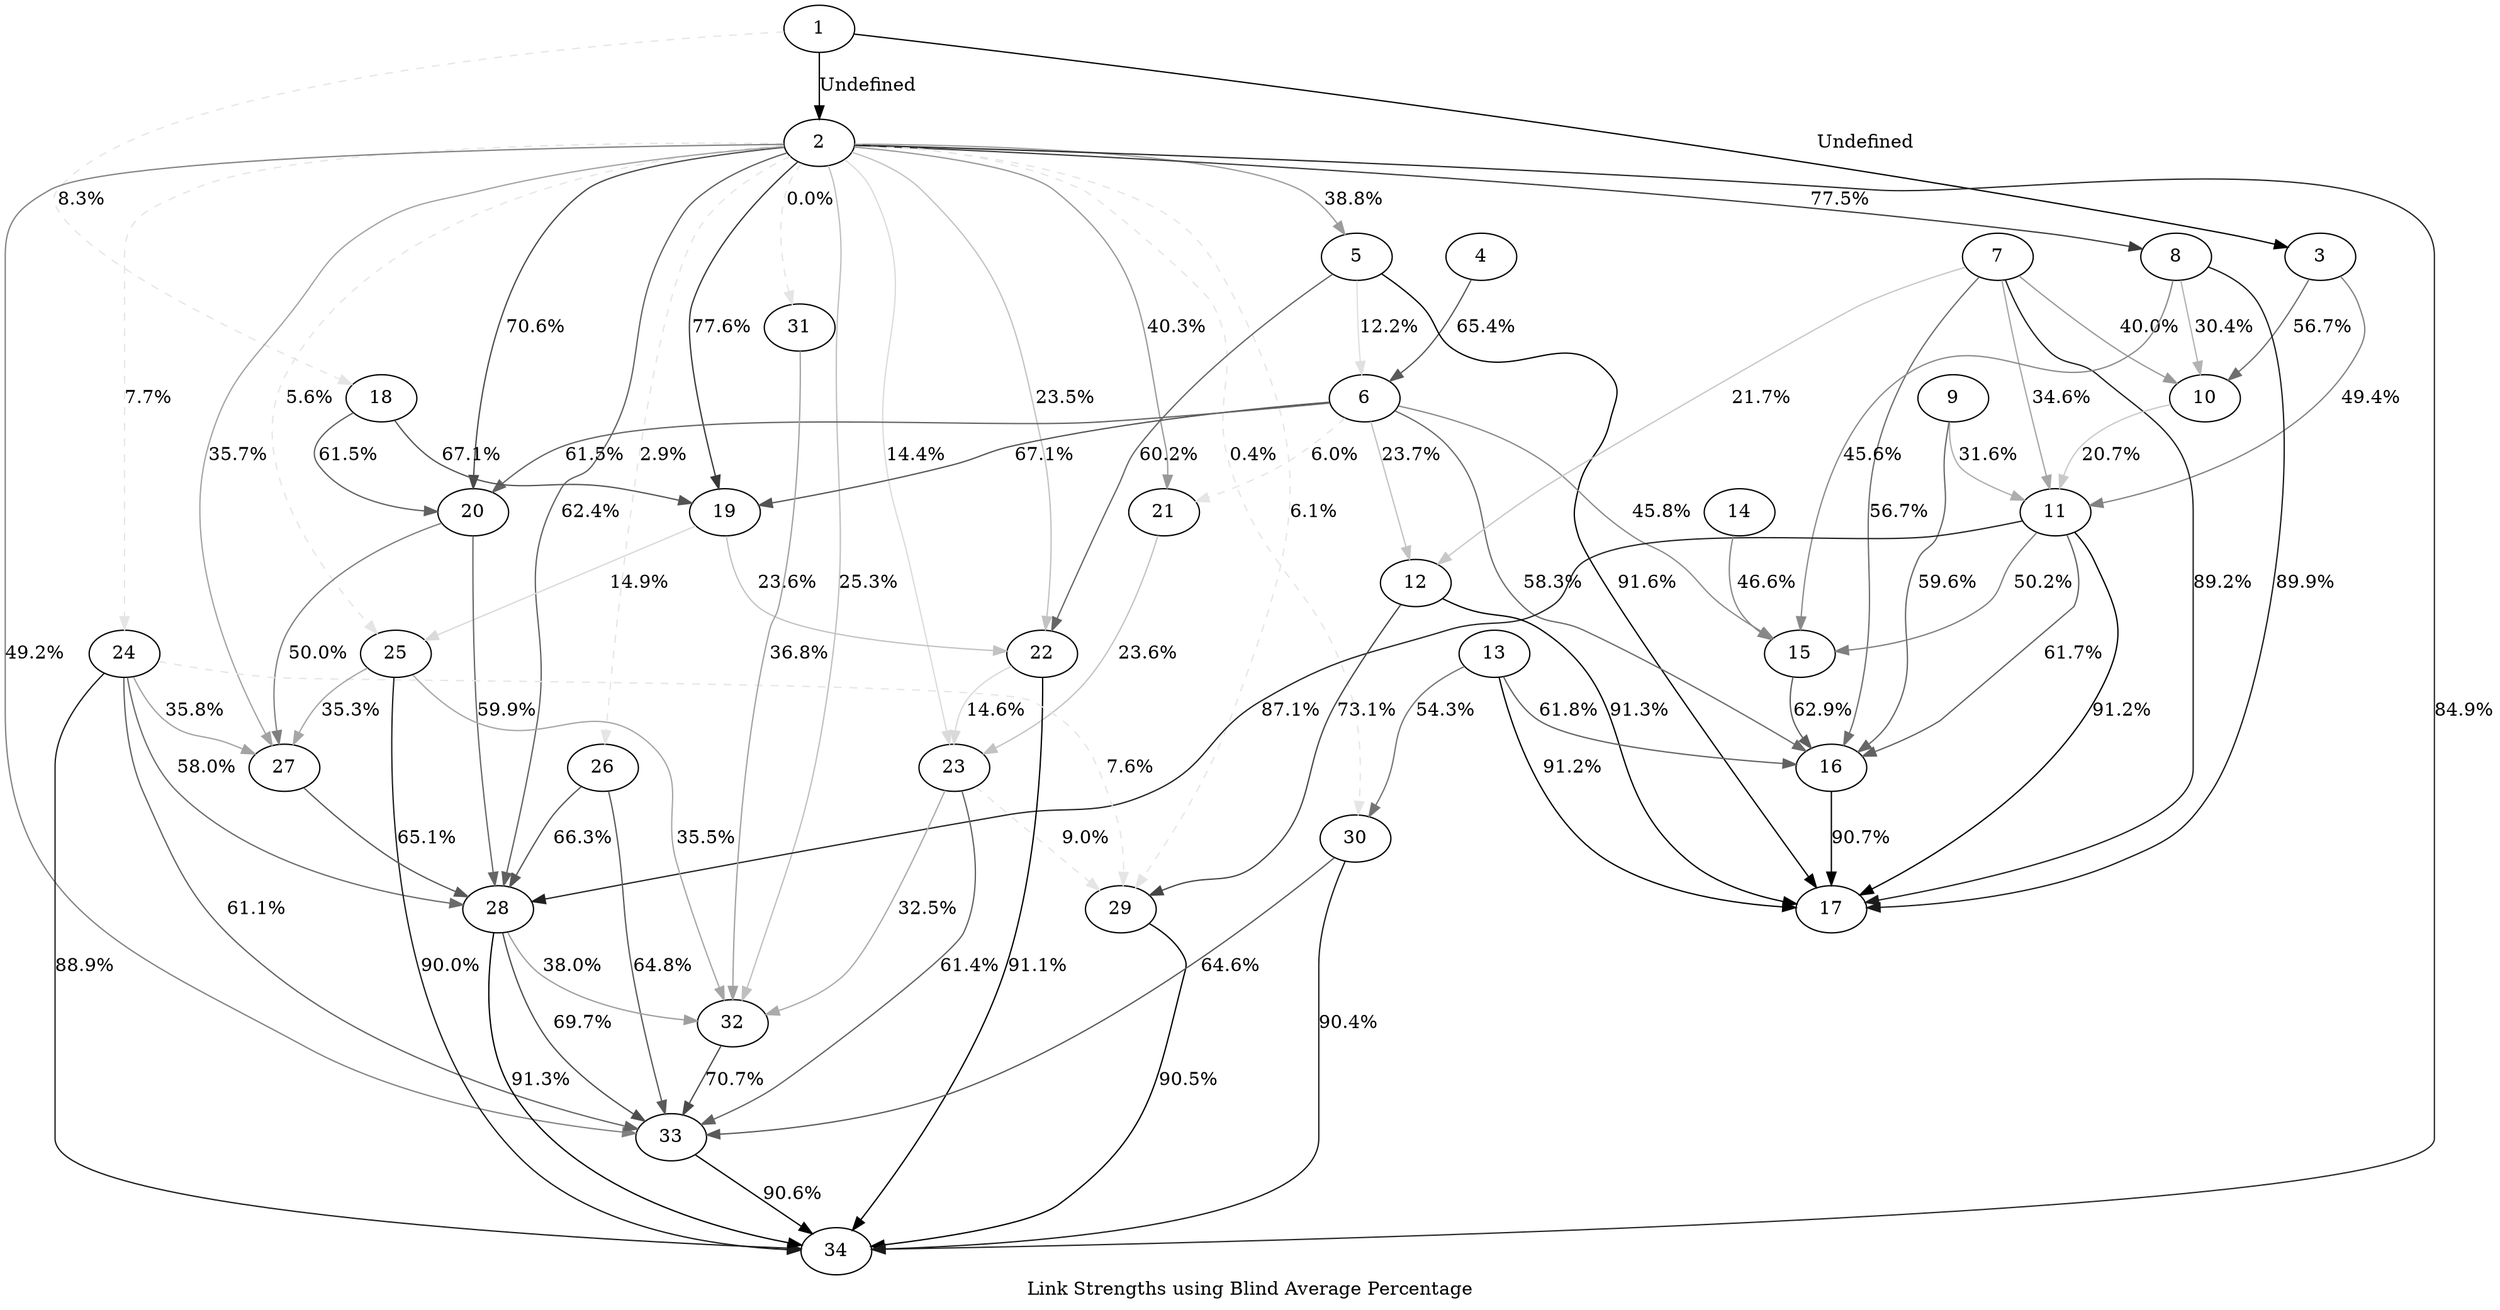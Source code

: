 digraph G {
 label = "Link Strengths using Blind Average Percentage";

 "1" [shape=ellipse];
 "2" [shape=ellipse];
 "3" [shape=ellipse];
 "4" [shape=ellipse];
 "5" [shape=ellipse];
 "6" [shape=ellipse];
 "7" [shape=ellipse];
 "8" [shape=ellipse];
 "9" [shape=ellipse];
 "10" [shape=ellipse];
 "11" [shape=ellipse];
 "12" [shape=ellipse];
 "13" [shape=ellipse];
 "14" [shape=ellipse];
 "15" [shape=ellipse];
 "16" [shape=ellipse];
 "17" [shape=ellipse];
 "18" [shape=ellipse];
 "19" [shape=ellipse];
 "20" [shape=ellipse];
 "21" [shape=ellipse];
 "22" [shape=ellipse];
 "23" [shape=ellipse];
 "24" [shape=ellipse];
 "25" [shape=ellipse];
 "26" [shape=ellipse];
 "27" [shape=ellipse];
 "28" [shape=ellipse];
 "29" [shape=ellipse];
 "30" [shape=ellipse];
 "31" [shape=ellipse];
 "32" [shape=ellipse];
 "33" [shape=ellipse];
 "34" [shape=ellipse];

 "1" -> "2" [label="Undefined",color=gray00];
 "1" -> "3" [label="Undefined",color=gray00];
 "1" -> "18" [label="8.3%",color=gray90,style=dashed];
 "2" -> "5" [label="38.8%",color=gray61];
 "2" -> "8" [label="77.5%",color=gray23];
 "2" -> "19" [label="77.6%",color=gray22];
 "2" -> "20" [label="70.6%",color=gray29];
 "2" -> "21" [label="40.3%",color=gray60];
 "2" -> "22" [label="23.5%",color=gray76];
 "2" -> "23" [label="14.4%",color=gray86];
 "2" -> "24" [label="7.7%",color=gray90,style=dashed];
 "2" -> "25" [label="5.6%",color=gray90,style=dashed];
 "2" -> "26" [label="2.9%",color=gray90,style=dashed];
 "2" -> "27" [label="35.7%",color=gray64];
 "2" -> "28" [label="62.4%",color=gray38];
 "2" -> "29" [label="6.1%",color=gray90,style=dashed];
 "2" -> "30" [label="0.4%",color=gray90,style=dashed];
 "2" -> "31" [label="0.0%",color=gray90,style=dashed];
 "2" -> "32" [label="25.3%",color=gray75];
 "2" -> "33" [label="49.2%",color=gray51];
 "2" -> "34" [label="84.9%",color=gray15];
 "3" -> "10" [label="56.7%",color=gray43];
 "3" -> "11" [label="49.4%",color=gray51];
 "4" -> "6" [label="65.4%",color=gray35];
 "5" -> "6" [label="12.2%",color=gray88];
 "5" -> "17" [label="91.6%",color=gray08];
 "5" -> "22" [label="60.2%",color=gray40];
 "6" -> "12" [label="23.7%",color=gray76];
 "6" -> "15" [label="45.8%",color=gray54];
 "6" -> "16" [label="58.3%",color=gray42];
 "6" -> "19" [label="67.1%",color=gray33];
 "6" -> "20" [label="61.5%",color=gray39];
 "6" -> "21" [label="6.0%",color=gray90,style=dashed];
 "7" -> "10" [label="40.0%",color=gray60];
 "7" -> "11" [label="34.6%",color=gray65];
 "7" -> "12" [label="21.7%",color=gray78];
 "7" -> "16" [label="56.7%",color=gray43];
 "7" -> "17" [label="89.2%",color=gray11];
 "8" -> "10" [label="30.4%",color=gray70];
 "8" -> "15" [label="45.6%",color=gray54];
 "8" -> "17" [label="89.9%",color=gray10];
 "9" -> "11" [label="31.6%",color=gray68];
 "9" -> "16" [label="59.6%",color=gray40];
 "10" -> "11" [label="20.7%",color=gray79];
 "11" -> "15" [label="50.2%",color=gray50];
 "11" -> "16" [label="61.7%",color=gray38];
 "11" -> "17" [label="91.2%",color=gray09];
 "11" -> "28" [label="87.1%",color=gray13];
 "12" -> "17" [label="91.3%",color=gray09];
 "12" -> "29" [label="73.1%",color=gray27];
 "13" -> "16" [label="61.8%",color=gray38];
 "13" -> "17" [label="91.2%",color=gray09];
 "13" -> "30" [label="54.3%",color=gray46];
 "14" -> "15" [label="46.6%",color=gray53];
 "15" -> "16" [label="62.9%",color=gray37];
 "16" -> "17" [label="90.7%",color=gray09];
 "18" -> "19" [label="67.1%",color=gray33];
 "18" -> "20" [label="61.5%",color=gray38];
 "19" -> "22" [label="23.6%",color=gray76];
 "19" -> "25" [label="14.9%",color=gray85];
 "20" -> "27" [label="50.0%",color=gray50];
 "20" -> "28" [label="59.9%",color=gray40];
 "21" -> "23" [label="23.6%",color=gray76];
 "22" -> "23" [label="14.6%",color=gray85];
 "22" -> "34" [label="91.1%",color=gray09];
 "23" -> "29" [label="9.0%",color=gray90,style=dashed];
 "23" -> "32" [label="32.5%",color=gray67];
 "23" -> "33" [label="61.4%",color=gray39];
 "24" -> "27" [label="35.8%",color=gray64];
 "24" -> "28" [label="58.0%",color=gray42];
 "24" -> "29" [label="7.6%",color=gray90,style=dashed];
 "24" -> "33" [label="61.1%",color=gray39];
 "24" -> "34" [label="88.9%",color=gray11];
 "25" -> "27" [label="35.3%",color=gray65];
 "25" -> "32" [label="35.5%",color=gray65];
 "25" -> "34" [label="90.0%",color=gray10];
 "26" -> "28" [label="66.3%",color=gray34];
 "26" -> "33" [label="64.8%",color=gray35];
 "27" -> "28" [label="65.1%",color=gray35];
 "28" -> "32" [label="38.0%",color=gray62];
 "28" -> "33" [label="69.7%",color=gray30];
 "28" -> "34" [label="91.3%",color=gray09];
 "29" -> "34" [label="90.5%",color=gray09];
 "30" -> "33" [label="64.6%",color=gray35];
 "30" -> "34" [label="90.4%",color=gray10];
 "31" -> "32" [label="36.8%",color=gray63];
 "32" -> "33" [label="70.7%",color=gray29];
 "33" -> "34" [label="90.6%",color=gray09];

} 

